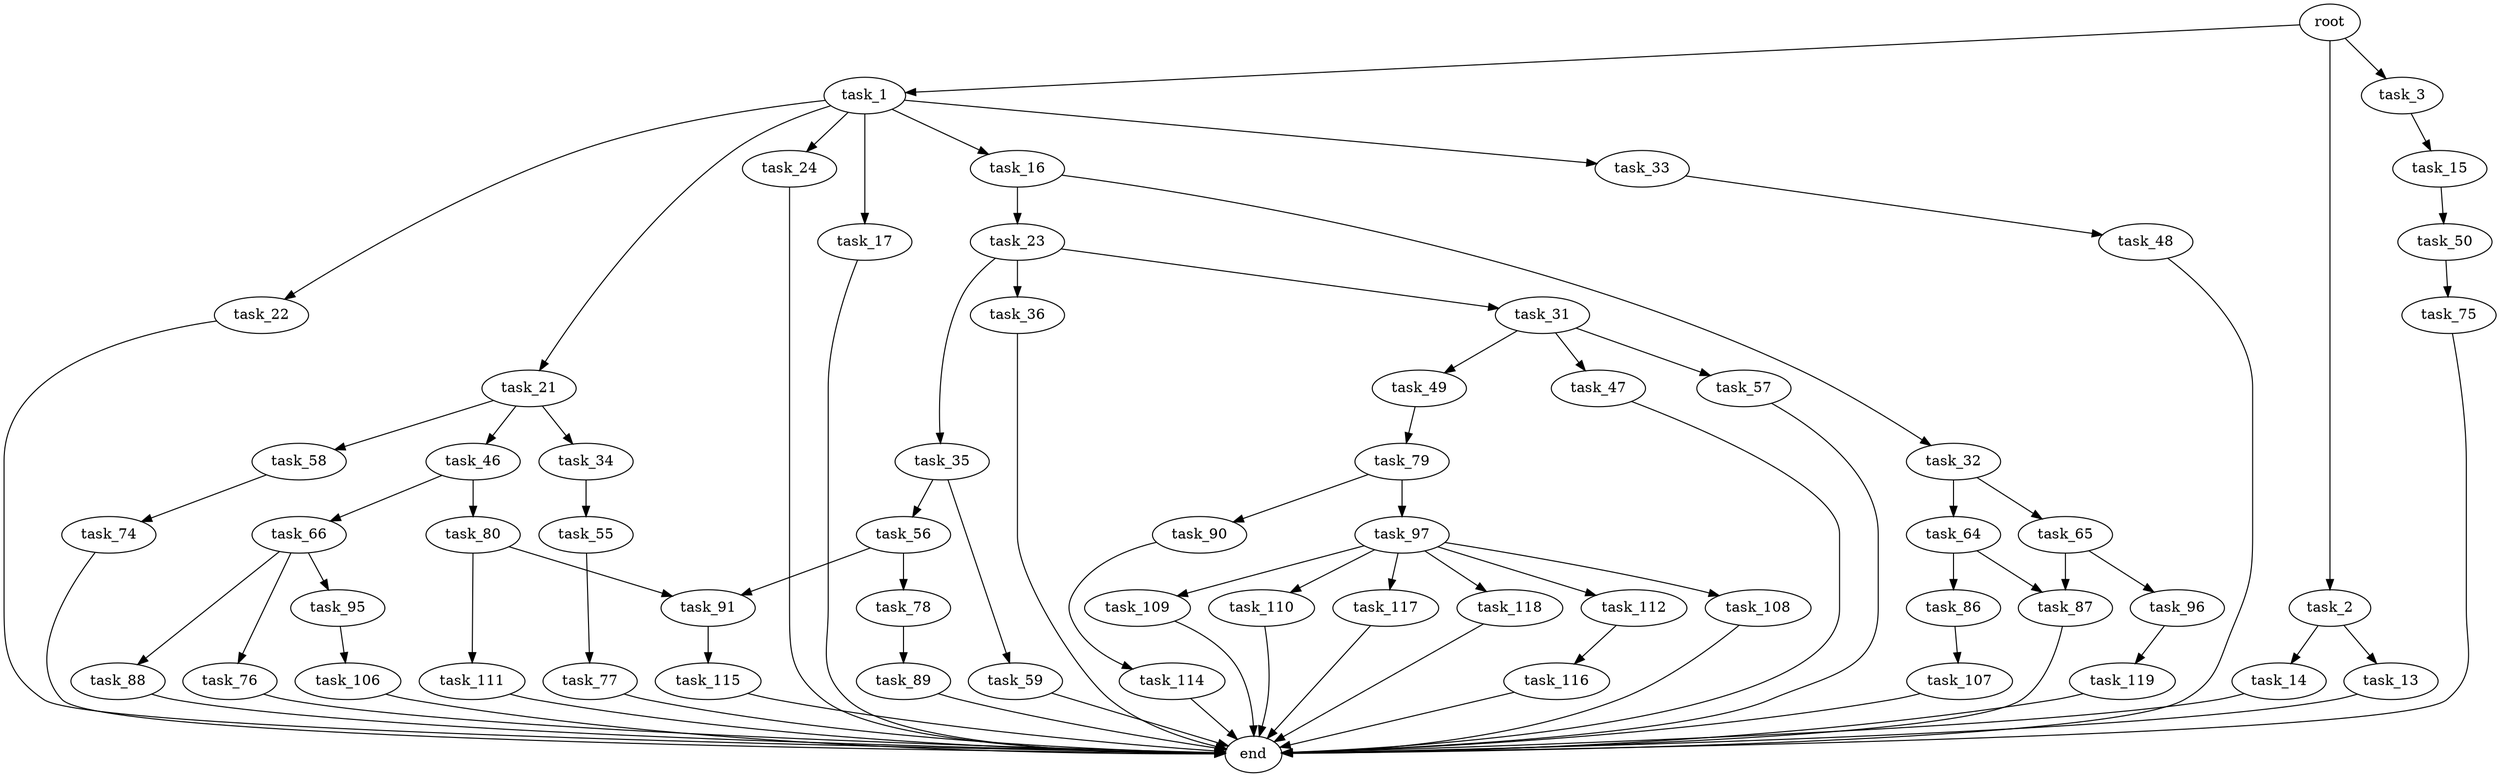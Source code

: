 digraph G {
  root [size="0.000000"];
  task_1 [size="16693586422.000000"];
  task_2 [size="472947930468.000000"];
  task_3 [size="32891248870.000000"];
  task_16 [size="5332594076.000000"];
  task_17 [size="1351485878872.000000"];
  task_21 [size="302898449300.000000"];
  task_22 [size="1073741824000.000000"];
  task_24 [size="1073741824000.000000"];
  task_33 [size="986657668.000000"];
  task_13 [size="231928233984.000000"];
  task_14 [size="28991029248.000000"];
  task_15 [size="285300226534.000000"];
  end [size="0.000000"];
  task_50 [size="33014468196.000000"];
  task_23 [size="1073741824000.000000"];
  task_32 [size="615553952255.000000"];
  task_34 [size="231928233984.000000"];
  task_46 [size="24422151161.000000"];
  task_58 [size="134217728000.000000"];
  task_31 [size="231928233984.000000"];
  task_35 [size="549755813888.000000"];
  task_36 [size="3263867580.000000"];
  task_47 [size="3024635680.000000"];
  task_49 [size="68719476736.000000"];
  task_57 [size="310628862.000000"];
  task_64 [size="12164992507.000000"];
  task_65 [size="67978370250.000000"];
  task_48 [size="67579251467.000000"];
  task_55 [size="134217728000.000000"];
  task_56 [size="28991029248.000000"];
  task_59 [size="28991029248.000000"];
  task_66 [size="1073741824000.000000"];
  task_80 [size="187012735581.000000"];
  task_79 [size="28991029248.000000"];
  task_75 [size="7252771692.000000"];
  task_77 [size="1085163142.000000"];
  task_78 [size="5684097126.000000"];
  task_91 [size="18710594068.000000"];
  task_74 [size="1073741824000.000000"];
  task_86 [size="140972163888.000000"];
  task_87 [size="361108819991.000000"];
  task_96 [size="368293445632.000000"];
  task_76 [size="107972595103.000000"];
  task_88 [size="368293445632.000000"];
  task_95 [size="96771487652.000000"];
  task_89 [size="313678473568.000000"];
  task_90 [size="334004963595.000000"];
  task_97 [size="1073741824000.000000"];
  task_111 [size="231928233984.000000"];
  task_107 [size="4322238121.000000"];
  task_114 [size="2584574749.000000"];
  task_115 [size="34440524797.000000"];
  task_106 [size="782757789696.000000"];
  task_119 [size="17509582094.000000"];
  task_108 [size="134217728000.000000"];
  task_109 [size="32522874352.000000"];
  task_110 [size="31993802692.000000"];
  task_112 [size="368293445632.000000"];
  task_117 [size="201684415032.000000"];
  task_118 [size="302480489212.000000"];
  task_116 [size="508167051278.000000"];

  root -> task_1 [size="1.000000"];
  root -> task_2 [size="1.000000"];
  root -> task_3 [size="1.000000"];
  task_1 -> task_16 [size="838860800.000000"];
  task_1 -> task_17 [size="838860800.000000"];
  task_1 -> task_21 [size="838860800.000000"];
  task_1 -> task_22 [size="838860800.000000"];
  task_1 -> task_24 [size="838860800.000000"];
  task_1 -> task_33 [size="838860800.000000"];
  task_2 -> task_13 [size="536870912.000000"];
  task_2 -> task_14 [size="536870912.000000"];
  task_3 -> task_15 [size="536870912.000000"];
  task_16 -> task_23 [size="301989888.000000"];
  task_16 -> task_32 [size="301989888.000000"];
  task_17 -> end [size="1.000000"];
  task_21 -> task_34 [size="301989888.000000"];
  task_21 -> task_46 [size="301989888.000000"];
  task_21 -> task_58 [size="301989888.000000"];
  task_22 -> end [size="1.000000"];
  task_24 -> end [size="1.000000"];
  task_33 -> task_48 [size="75497472.000000"];
  task_13 -> end [size="1.000000"];
  task_14 -> end [size="1.000000"];
  task_15 -> task_50 [size="209715200.000000"];
  task_50 -> task_75 [size="134217728.000000"];
  task_23 -> task_31 [size="838860800.000000"];
  task_23 -> task_35 [size="838860800.000000"];
  task_23 -> task_36 [size="838860800.000000"];
  task_32 -> task_64 [size="411041792.000000"];
  task_32 -> task_65 [size="411041792.000000"];
  task_34 -> task_55 [size="301989888.000000"];
  task_46 -> task_66 [size="411041792.000000"];
  task_46 -> task_80 [size="411041792.000000"];
  task_58 -> task_74 [size="209715200.000000"];
  task_31 -> task_47 [size="301989888.000000"];
  task_31 -> task_49 [size="301989888.000000"];
  task_31 -> task_57 [size="301989888.000000"];
  task_35 -> task_56 [size="536870912.000000"];
  task_35 -> task_59 [size="536870912.000000"];
  task_36 -> end [size="1.000000"];
  task_47 -> end [size="1.000000"];
  task_49 -> task_79 [size="134217728.000000"];
  task_57 -> end [size="1.000000"];
  task_64 -> task_86 [size="301989888.000000"];
  task_64 -> task_87 [size="301989888.000000"];
  task_65 -> task_87 [size="209715200.000000"];
  task_65 -> task_96 [size="209715200.000000"];
  task_48 -> end [size="1.000000"];
  task_55 -> task_77 [size="209715200.000000"];
  task_56 -> task_78 [size="75497472.000000"];
  task_56 -> task_91 [size="75497472.000000"];
  task_59 -> end [size="1.000000"];
  task_66 -> task_76 [size="838860800.000000"];
  task_66 -> task_88 [size="838860800.000000"];
  task_66 -> task_95 [size="838860800.000000"];
  task_80 -> task_91 [size="301989888.000000"];
  task_80 -> task_111 [size="301989888.000000"];
  task_79 -> task_90 [size="75497472.000000"];
  task_79 -> task_97 [size="75497472.000000"];
  task_75 -> end [size="1.000000"];
  task_77 -> end [size="1.000000"];
  task_78 -> task_89 [size="301989888.000000"];
  task_91 -> task_115 [size="679477248.000000"];
  task_74 -> end [size="1.000000"];
  task_86 -> task_107 [size="134217728.000000"];
  task_87 -> end [size="1.000000"];
  task_96 -> task_119 [size="411041792.000000"];
  task_76 -> end [size="1.000000"];
  task_88 -> end [size="1.000000"];
  task_95 -> task_106 [size="75497472.000000"];
  task_89 -> end [size="1.000000"];
  task_90 -> task_114 [size="679477248.000000"];
  task_97 -> task_108 [size="838860800.000000"];
  task_97 -> task_109 [size="838860800.000000"];
  task_97 -> task_110 [size="838860800.000000"];
  task_97 -> task_112 [size="838860800.000000"];
  task_97 -> task_117 [size="838860800.000000"];
  task_97 -> task_118 [size="838860800.000000"];
  task_111 -> end [size="1.000000"];
  task_107 -> end [size="1.000000"];
  task_114 -> end [size="1.000000"];
  task_115 -> end [size="1.000000"];
  task_106 -> end [size="1.000000"];
  task_119 -> end [size="1.000000"];
  task_108 -> end [size="1.000000"];
  task_109 -> end [size="1.000000"];
  task_110 -> end [size="1.000000"];
  task_112 -> task_116 [size="411041792.000000"];
  task_117 -> end [size="1.000000"];
  task_118 -> end [size="1.000000"];
  task_116 -> end [size="1.000000"];
}
